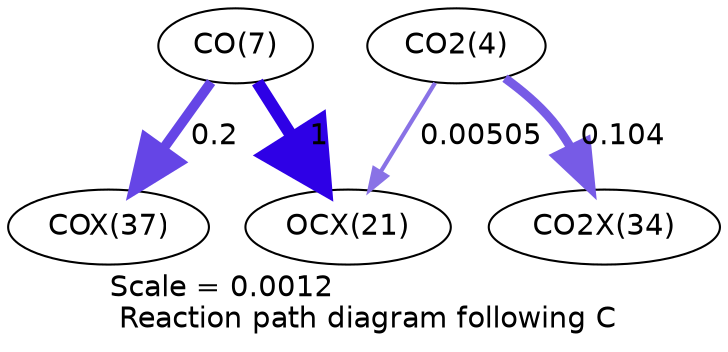 digraph reaction_paths {
center=1;
s9 -> s24[fontname="Helvetica", penwidth=6, arrowsize=3, color="0.7, 1.5, 0.9"
, label=" 1"];
s9 -> s35[fontname="Helvetica", penwidth=4.78, arrowsize=2.39, color="0.7, 0.7, 0.9"
, label=" 0.2"];
s6 -> s24[fontname="Helvetica", penwidth=2.01, arrowsize=1, color="0.7, 0.505, 0.9"
, label=" 0.00505"];
s6 -> s32[fontname="Helvetica", penwidth=4.29, arrowsize=2.15, color="0.7, 0.604, 0.9"
, label=" 0.104"];
s6 [ fontname="Helvetica", label="CO2(4)"];
s9 [ fontname="Helvetica", label="CO(7)"];
s24 [ fontname="Helvetica", label="OCX(21)"];
s32 [ fontname="Helvetica", label="CO2X(34)"];
s35 [ fontname="Helvetica", label="COX(37)"];
 label = "Scale = 0.0012\l Reaction path diagram following C";
 fontname = "Helvetica";
}

